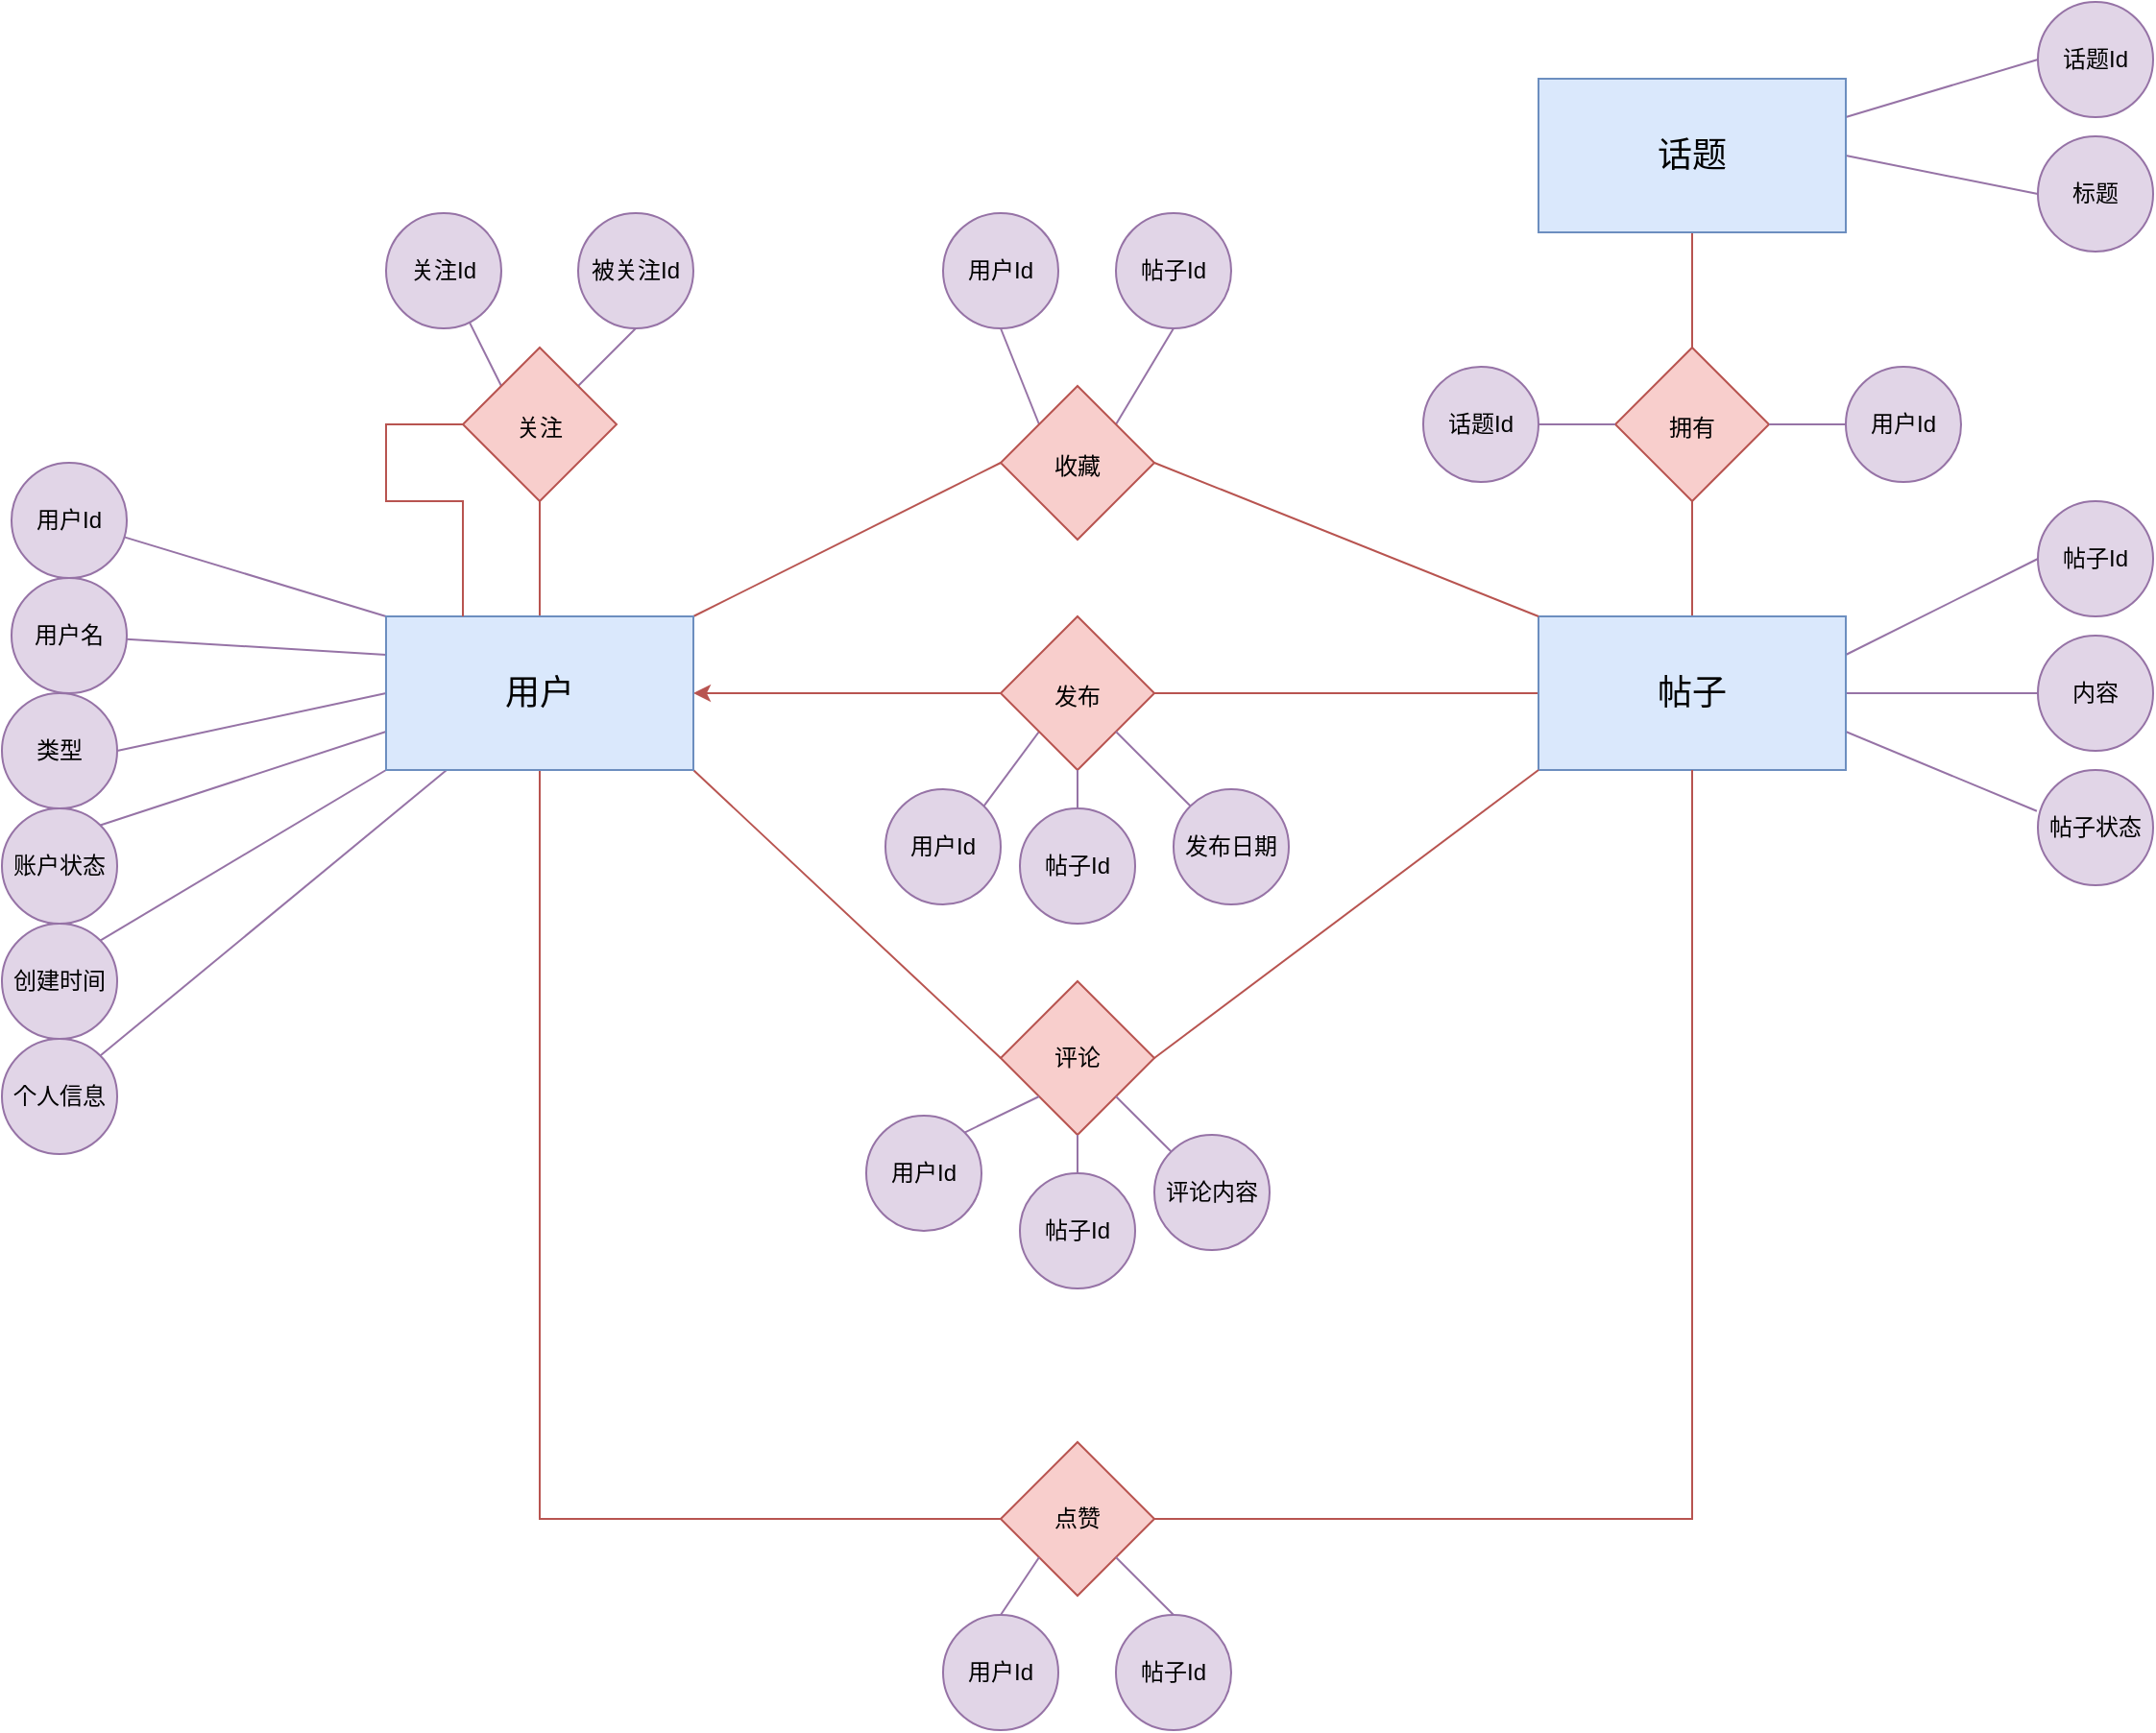 <mxfile version="21.1.8" type="github">
  <diagram name="Page-1" id="42789a77-a242-8287-6e28-9cd8cfd52e62">
    <mxGraphModel dx="1827" dy="1091" grid="1" gridSize="10" guides="1" tooltips="1" connect="1" arrows="1" fold="1" page="1" pageScale="1" pageWidth="1100" pageHeight="850" background="none" math="0" shadow="0">
      <root>
        <mxCell id="0" />
        <mxCell id="1" parent="0" />
        <mxCell id="ZiD4bpsWM2vaAbMM09D3-5" value="" style="rounded=0;orthogonalLoop=1;jettySize=auto;html=1;strokeColor=#b85450;fontColor=#143642;fillColor=#f8cecc;endArrow=none;endFill=0;entryX=0;entryY=0.5;entryDx=0;entryDy=0;strokeWidth=1;" edge="1" parent="1" source="ZiD4bpsWM2vaAbMM09D3-3" target="ZiD4bpsWM2vaAbMM09D3-16">
          <mxGeometry relative="1" as="geometry">
            <mxPoint x="700.0" y="430" as="targetPoint" />
          </mxGeometry>
        </mxCell>
        <mxCell id="ZiD4bpsWM2vaAbMM09D3-4" value="" style="edgeStyle=orthogonalEdgeStyle;rounded=0;orthogonalLoop=1;jettySize=auto;html=1;strokeColor=#b85450;fontColor=#143642;fillColor=#f8cecc;entryX=1;entryY=0.5;entryDx=0;entryDy=0;strokeWidth=1;" edge="1" parent="1" source="ZiD4bpsWM2vaAbMM09D3-3" target="ZiD4bpsWM2vaAbMM09D3-14">
          <mxGeometry relative="1" as="geometry">
            <mxPoint x="400" y="430" as="targetPoint" />
            <Array as="points" />
          </mxGeometry>
        </mxCell>
        <mxCell id="ZiD4bpsWM2vaAbMM09D3-12" value="" style="edgeStyle=orthogonalEdgeStyle;rounded=0;orthogonalLoop=1;jettySize=auto;html=1;strokeColor=#b85450;fontColor=#143642;fillColor=#f8cecc;exitX=0.5;exitY=0;exitDx=0;exitDy=0;endArrow=none;endFill=0;strokeWidth=1;" edge="1" parent="1" source="ZiD4bpsWM2vaAbMM09D3-16" target="ZiD4bpsWM2vaAbMM09D3-11">
          <mxGeometry relative="1" as="geometry">
            <mxPoint x="770" y="480" as="sourcePoint" />
          </mxGeometry>
        </mxCell>
        <mxCell id="ZiD4bpsWM2vaAbMM09D3-13" value="" style="edgeStyle=orthogonalEdgeStyle;rounded=0;orthogonalLoop=1;jettySize=auto;html=1;strokeColor=#b85450;fontColor=#143642;fillColor=#f8cecc;entryX=0.5;entryY=1;entryDx=0;entryDy=0;endArrow=none;endFill=0;exitX=0.5;exitY=0;exitDx=0;exitDy=0;strokeWidth=1;" edge="1" parent="1" source="ZiD4bpsWM2vaAbMM09D3-11" target="ZiD4bpsWM2vaAbMM09D3-15">
          <mxGeometry relative="1" as="geometry">
            <mxPoint x="770" y="730" as="targetPoint" />
          </mxGeometry>
        </mxCell>
        <mxCell id="ZiD4bpsWM2vaAbMM09D3-25" style="rounded=0;orthogonalLoop=1;jettySize=auto;html=1;entryX=0;entryY=0.5;entryDx=0;entryDy=0;strokeColor=#b85450;fontColor=#143642;fillColor=#f8cecc;exitX=1;exitY=1;exitDx=0;exitDy=0;endArrow=none;endFill=0;strokeWidth=1;" edge="1" parent="1" source="ZiD4bpsWM2vaAbMM09D3-14" target="ZiD4bpsWM2vaAbMM09D3-22">
          <mxGeometry relative="1" as="geometry" />
        </mxCell>
        <mxCell id="ZiD4bpsWM2vaAbMM09D3-30" style="rounded=0;orthogonalLoop=1;jettySize=auto;html=1;entryX=0;entryY=0.5;entryDx=0;entryDy=0;strokeColor=#b85450;fontColor=#143642;fillColor=#f8cecc;exitX=0.5;exitY=1;exitDx=0;exitDy=0;edgeStyle=orthogonalEdgeStyle;endArrow=none;endFill=0;strokeWidth=1;" edge="1" parent="1" source="ZiD4bpsWM2vaAbMM09D3-14" target="ZiD4bpsWM2vaAbMM09D3-29">
          <mxGeometry relative="1" as="geometry" />
        </mxCell>
        <mxCell id="ZiD4bpsWM2vaAbMM09D3-33" style="rounded=0;orthogonalLoop=1;jettySize=auto;html=1;entryX=1;entryY=0;entryDx=0;entryDy=0;strokeColor=#b85450;fontColor=#143642;fillColor=#f8cecc;exitX=0;exitY=0.5;exitDx=0;exitDy=0;endArrow=none;endFill=0;strokeWidth=1;" edge="1" parent="1" source="ZiD4bpsWM2vaAbMM09D3-32" target="ZiD4bpsWM2vaAbMM09D3-14">
          <mxGeometry relative="1" as="geometry" />
        </mxCell>
        <mxCell id="ZiD4bpsWM2vaAbMM09D3-36" style="edgeStyle=orthogonalEdgeStyle;rounded=0;orthogonalLoop=1;jettySize=auto;html=1;entryX=0.5;entryY=1;entryDx=0;entryDy=0;strokeColor=#b85450;fontColor=#143642;fillColor=#f8cecc;endArrow=none;endFill=0;strokeWidth=1;" edge="1" parent="1" source="ZiD4bpsWM2vaAbMM09D3-14" target="ZiD4bpsWM2vaAbMM09D3-35">
          <mxGeometry relative="1" as="geometry" />
        </mxCell>
        <mxCell id="ZiD4bpsWM2vaAbMM09D3-40" value="" style="rounded=0;orthogonalLoop=1;jettySize=auto;html=1;strokeColor=#9673a6;fontColor=#143642;fillColor=#e1d5e7;exitX=0;exitY=0.25;exitDx=0;exitDy=0;endArrow=none;endFill=0;" edge="1" parent="1" source="ZiD4bpsWM2vaAbMM09D3-14" target="ZiD4bpsWM2vaAbMM09D3-39">
          <mxGeometry relative="1" as="geometry" />
        </mxCell>
        <mxCell id="ZiD4bpsWM2vaAbMM09D3-44" value="" style="rounded=0;orthogonalLoop=1;jettySize=auto;html=1;strokeColor=#9673a6;fontColor=#143642;fillColor=#e1d5e7;exitX=0;exitY=0;exitDx=0;exitDy=0;endArrow=none;endFill=0;" edge="1" parent="1" source="ZiD4bpsWM2vaAbMM09D3-14" target="ZiD4bpsWM2vaAbMM09D3-43">
          <mxGeometry relative="1" as="geometry" />
        </mxCell>
        <mxCell id="ZiD4bpsWM2vaAbMM09D3-52" style="edgeStyle=none;shape=connector;rounded=0;orthogonalLoop=1;jettySize=auto;html=1;exitX=0;exitY=0.5;exitDx=0;exitDy=0;entryX=1;entryY=0.5;entryDx=0;entryDy=0;labelBackgroundColor=default;strokeColor=#9673a6;fontFamily=Helvetica;fontSize=11;fontColor=#143642;endArrow=none;fillColor=#e1d5e7;endFill=0;" edge="1" parent="1" source="ZiD4bpsWM2vaAbMM09D3-14" target="ZiD4bpsWM2vaAbMM09D3-49">
          <mxGeometry relative="1" as="geometry" />
        </mxCell>
        <mxCell id="ZiD4bpsWM2vaAbMM09D3-56" style="edgeStyle=none;shape=connector;rounded=0;orthogonalLoop=1;jettySize=auto;html=1;exitX=0;exitY=1;exitDx=0;exitDy=0;entryX=1;entryY=0;entryDx=0;entryDy=0;labelBackgroundColor=default;strokeColor=#9673a6;fontFamily=Helvetica;fontSize=11;fontColor=#143642;endArrow=none;fillColor=#e1d5e7;endFill=0;" edge="1" parent="1" source="ZiD4bpsWM2vaAbMM09D3-14" target="ZiD4bpsWM2vaAbMM09D3-54">
          <mxGeometry relative="1" as="geometry" />
        </mxCell>
        <mxCell id="ZiD4bpsWM2vaAbMM09D3-57" style="edgeStyle=none;shape=connector;rounded=0;orthogonalLoop=1;jettySize=auto;html=1;exitX=0;exitY=0.75;exitDx=0;exitDy=0;entryX=1;entryY=0;entryDx=0;entryDy=0;labelBackgroundColor=default;strokeColor=#9673a6;fontFamily=Helvetica;fontSize=11;fontColor=#143642;endArrow=none;fillColor=#e1d5e7;endFill=0;" edge="1" parent="1" source="ZiD4bpsWM2vaAbMM09D3-14" target="ZiD4bpsWM2vaAbMM09D3-55">
          <mxGeometry relative="1" as="geometry" />
        </mxCell>
        <mxCell id="ZiD4bpsWM2vaAbMM09D3-64" value="" style="edgeStyle=none;shape=connector;rounded=0;orthogonalLoop=1;jettySize=auto;html=1;labelBackgroundColor=default;strokeColor=#9673a6;fontFamily=Helvetica;fontSize=11;fontColor=#143642;endArrow=none;endFill=0;fillColor=#e1d5e7;entryX=1;entryY=0;entryDx=0;entryDy=0;" edge="1" parent="1" source="ZiD4bpsWM2vaAbMM09D3-14" target="ZiD4bpsWM2vaAbMM09D3-65">
          <mxGeometry relative="1" as="geometry">
            <mxPoint x="116.324" y="594.5" as="targetPoint" />
          </mxGeometry>
        </mxCell>
        <mxCell id="ZiD4bpsWM2vaAbMM09D3-14" value="&lt;font style=&quot;font-size: 18px;&quot;&gt;用户&lt;/font&gt;" style="rounded=0;whiteSpace=wrap;html=1;strokeColor=#6c8ebf;fillColor=#dae8fc;" vertex="1" parent="1">
          <mxGeometry x="280" y="360" width="160" height="80" as="geometry" />
        </mxCell>
        <mxCell id="ZiD4bpsWM2vaAbMM09D3-73" style="edgeStyle=none;shape=connector;rounded=0;orthogonalLoop=1;jettySize=auto;html=1;exitX=1;exitY=0.5;exitDx=0;exitDy=0;entryX=0;entryY=0.5;entryDx=0;entryDy=0;labelBackgroundColor=default;strokeColor=#9673a6;fontFamily=Helvetica;fontSize=11;fontColor=#143642;endArrow=none;endFill=0;fillColor=#e1d5e7;" edge="1" parent="1" source="ZiD4bpsWM2vaAbMM09D3-15" target="ZiD4bpsWM2vaAbMM09D3-72">
          <mxGeometry relative="1" as="geometry" />
        </mxCell>
        <mxCell id="ZiD4bpsWM2vaAbMM09D3-75" style="edgeStyle=none;shape=connector;rounded=0;orthogonalLoop=1;jettySize=auto;html=1;exitX=1;exitY=0.25;exitDx=0;exitDy=0;entryX=0;entryY=0.5;entryDx=0;entryDy=0;labelBackgroundColor=default;strokeColor=#9673a6;fontFamily=Helvetica;fontSize=11;fontColor=#143642;endArrow=none;endFill=0;fillColor=#e1d5e7;" edge="1" parent="1" source="ZiD4bpsWM2vaAbMM09D3-15" target="ZiD4bpsWM2vaAbMM09D3-74">
          <mxGeometry relative="1" as="geometry" />
        </mxCell>
        <mxCell id="ZiD4bpsWM2vaAbMM09D3-15" value="话题" style="rounded=0;whiteSpace=wrap;html=1;strokeColor=#6c8ebf;fillColor=#dae8fc;fontSize=18;" vertex="1" parent="1">
          <mxGeometry x="880" y="80" width="160" height="80" as="geometry" />
        </mxCell>
        <mxCell id="ZiD4bpsWM2vaAbMM09D3-66" style="edgeStyle=none;shape=connector;rounded=0;orthogonalLoop=1;jettySize=auto;html=1;entryX=1;entryY=0;entryDx=0;entryDy=0;labelBackgroundColor=default;strokeColor=#9673a6;fontFamily=Helvetica;fontSize=11;fontColor=#143642;endArrow=none;endFill=0;fillColor=#e1d5e7;exitX=0;exitY=1;exitDx=0;exitDy=0;" edge="1" parent="1" source="ZiD4bpsWM2vaAbMM09D3-3" target="ZiD4bpsWM2vaAbMM09D3-62">
          <mxGeometry relative="1" as="geometry" />
        </mxCell>
        <mxCell id="ZiD4bpsWM2vaAbMM09D3-68" style="edgeStyle=none;shape=connector;rounded=0;orthogonalLoop=1;jettySize=auto;html=1;exitX=1;exitY=0.25;exitDx=0;exitDy=0;entryX=0;entryY=0.5;entryDx=0;entryDy=0;labelBackgroundColor=default;strokeColor=#9673a6;fontFamily=Helvetica;fontSize=11;fontColor=#143642;endArrow=none;endFill=0;fillColor=#e1d5e7;" edge="1" parent="1" source="ZiD4bpsWM2vaAbMM09D3-16" target="ZiD4bpsWM2vaAbMM09D3-67">
          <mxGeometry relative="1" as="geometry" />
        </mxCell>
        <mxCell id="ZiD4bpsWM2vaAbMM09D3-71" style="edgeStyle=none;shape=connector;rounded=0;orthogonalLoop=1;jettySize=auto;html=1;exitX=1;exitY=0.5;exitDx=0;exitDy=0;entryX=0;entryY=0.5;entryDx=0;entryDy=0;labelBackgroundColor=default;strokeColor=#9673a6;fontFamily=Helvetica;fontSize=11;fontColor=#143642;endArrow=none;endFill=0;fillColor=#e1d5e7;" edge="1" parent="1" source="ZiD4bpsWM2vaAbMM09D3-16" target="ZiD4bpsWM2vaAbMM09D3-70">
          <mxGeometry relative="1" as="geometry" />
        </mxCell>
        <mxCell id="ZiD4bpsWM2vaAbMM09D3-92" style="edgeStyle=none;shape=connector;rounded=0;orthogonalLoop=1;jettySize=auto;html=1;exitX=1;exitY=0.75;exitDx=0;exitDy=0;entryX=-0.009;entryY=0.356;entryDx=0;entryDy=0;entryPerimeter=0;labelBackgroundColor=default;strokeColor=#9673a6;fontFamily=Helvetica;fontSize=11;fontColor=#143642;endArrow=none;endFill=0;fillColor=#e1d5e7;" edge="1" parent="1" source="ZiD4bpsWM2vaAbMM09D3-16" target="ZiD4bpsWM2vaAbMM09D3-91">
          <mxGeometry relative="1" as="geometry" />
        </mxCell>
        <mxCell id="ZiD4bpsWM2vaAbMM09D3-16" value="帖子" style="rounded=0;whiteSpace=wrap;html=1;strokeColor=#6c8ebf;fillColor=#dae8fc;fontSize=18;" vertex="1" parent="1">
          <mxGeometry x="880" y="360" width="160" height="80" as="geometry" />
        </mxCell>
        <mxCell id="ZiD4bpsWM2vaAbMM09D3-26" style="rounded=0;orthogonalLoop=1;jettySize=auto;html=1;entryX=0;entryY=1;entryDx=0;entryDy=0;strokeColor=#b85450;fontColor=#143642;fillColor=#f8cecc;exitX=1;exitY=0.5;exitDx=0;exitDy=0;strokeWidth=1;endArrow=none;endFill=0;" edge="1" parent="1" source="ZiD4bpsWM2vaAbMM09D3-22" target="ZiD4bpsWM2vaAbMM09D3-16">
          <mxGeometry relative="1" as="geometry" />
        </mxCell>
        <mxCell id="ZiD4bpsWM2vaAbMM09D3-31" style="edgeStyle=orthogonalEdgeStyle;rounded=0;orthogonalLoop=1;jettySize=auto;html=1;entryX=0.5;entryY=1;entryDx=0;entryDy=0;strokeColor=#b85450;fontColor=#143642;fillColor=#f8cecc;endArrow=none;endFill=0;strokeWidth=1;" edge="1" parent="1" source="ZiD4bpsWM2vaAbMM09D3-29" target="ZiD4bpsWM2vaAbMM09D3-16">
          <mxGeometry relative="1" as="geometry" />
        </mxCell>
        <mxCell id="ZiD4bpsWM2vaAbMM09D3-34" style="rounded=0;orthogonalLoop=1;jettySize=auto;html=1;entryX=0;entryY=0;entryDx=0;entryDy=0;strokeColor=#b85450;fontColor=#143642;fillColor=#f8cecc;exitX=1;exitY=0.5;exitDx=0;exitDy=0;endArrow=none;endFill=0;strokeWidth=1;" edge="1" parent="1" source="ZiD4bpsWM2vaAbMM09D3-32" target="ZiD4bpsWM2vaAbMM09D3-16">
          <mxGeometry relative="1" as="geometry" />
        </mxCell>
        <mxCell id="ZiD4bpsWM2vaAbMM09D3-37" style="edgeStyle=orthogonalEdgeStyle;rounded=0;orthogonalLoop=1;jettySize=auto;html=1;entryX=0.25;entryY=0;entryDx=0;entryDy=0;strokeColor=#b85450;fontColor=#143642;fillColor=#f8cecc;exitX=0;exitY=0.5;exitDx=0;exitDy=0;endArrow=none;endFill=0;strokeWidth=1;" edge="1" parent="1" source="ZiD4bpsWM2vaAbMM09D3-35" target="ZiD4bpsWM2vaAbMM09D3-14">
          <mxGeometry relative="1" as="geometry">
            <Array as="points">
              <mxPoint x="280" y="260" />
              <mxPoint x="280" y="300" />
              <mxPoint x="320" y="300" />
            </Array>
          </mxGeometry>
        </mxCell>
        <mxCell id="ZiD4bpsWM2vaAbMM09D3-39" value="用户名" style="ellipse;whiteSpace=wrap;html=1;fillColor=#e1d5e7;strokeColor=#9673a6;rounded=0;" vertex="1" parent="1">
          <mxGeometry x="85" y="340" width="60" height="60" as="geometry" />
        </mxCell>
        <mxCell id="ZiD4bpsWM2vaAbMM09D3-43" value="用户Id" style="ellipse;whiteSpace=wrap;html=1;fillColor=#e1d5e7;strokeColor=#9673a6;rounded=0;" vertex="1" parent="1">
          <mxGeometry x="85" y="280" width="60" height="60" as="geometry" />
        </mxCell>
        <mxCell id="ZiD4bpsWM2vaAbMM09D3-3" value="&lt;font style=&quot;font-size: 12px;&quot;&gt;发布&lt;/font&gt;" style="rhombus;whiteSpace=wrap;html=1;fontSize=18;fillColor=#f8cecc;strokeColor=#b85450;labelBackgroundColor=none;" vertex="1" parent="1">
          <mxGeometry x="600" y="360" width="80" height="80" as="geometry" />
        </mxCell>
        <mxCell id="ZiD4bpsWM2vaAbMM09D3-11" value="&lt;font style=&quot;font-size: 12px;&quot;&gt;拥有&lt;/font&gt;" style="rhombus;whiteSpace=wrap;html=1;fontSize=18;fillColor=#f8cecc;strokeColor=#b85450;labelBackgroundColor=none;" vertex="1" parent="1">
          <mxGeometry x="920" y="220" width="80" height="80" as="geometry" />
        </mxCell>
        <mxCell id="ZiD4bpsWM2vaAbMM09D3-22" value="评论" style="rhombus;whiteSpace=wrap;html=1;fontSize=12;fillColor=#f8cecc;strokeColor=#b85450;labelBackgroundColor=none;" vertex="1" parent="1">
          <mxGeometry x="600" y="550" width="80" height="80" as="geometry" />
        </mxCell>
        <mxCell id="ZiD4bpsWM2vaAbMM09D3-29" value="点赞" style="rhombus;whiteSpace=wrap;html=1;fontSize=12;fillColor=#f8cecc;strokeColor=#b85450;labelBackgroundColor=none;" vertex="1" parent="1">
          <mxGeometry x="600" y="790" width="80" height="80" as="geometry" />
        </mxCell>
        <mxCell id="ZiD4bpsWM2vaAbMM09D3-83" style="edgeStyle=none;shape=connector;rounded=0;orthogonalLoop=1;jettySize=auto;html=1;exitX=0;exitY=0;exitDx=0;exitDy=0;entryX=1;entryY=0.5;entryDx=0;entryDy=0;labelBackgroundColor=default;strokeColor=#9673a6;fontFamily=Helvetica;fontSize=11;fontColor=#143642;endArrow=none;endFill=0;fillColor=#e1d5e7;" edge="1" parent="1" source="ZiD4bpsWM2vaAbMM09D3-32" target="ZiD4bpsWM2vaAbMM09D3-81">
          <mxGeometry relative="1" as="geometry" />
        </mxCell>
        <mxCell id="ZiD4bpsWM2vaAbMM09D3-84" style="edgeStyle=none;shape=connector;rounded=0;orthogonalLoop=1;jettySize=auto;html=1;exitX=1;exitY=0;exitDx=0;exitDy=0;entryX=1;entryY=0.5;entryDx=0;entryDy=0;labelBackgroundColor=default;strokeColor=#9673a6;fontFamily=Helvetica;fontSize=11;fontColor=#143642;endArrow=none;endFill=0;fillColor=#e1d5e7;" edge="1" parent="1" source="ZiD4bpsWM2vaAbMM09D3-32" target="ZiD4bpsWM2vaAbMM09D3-82">
          <mxGeometry relative="1" as="geometry" />
        </mxCell>
        <mxCell id="ZiD4bpsWM2vaAbMM09D3-32" value="&lt;font style=&quot;font-size: 12px;&quot;&gt;收藏&lt;/font&gt;" style="rhombus;whiteSpace=wrap;html=1;fontSize=18;fillColor=#f8cecc;strokeColor=#b85450;labelBackgroundColor=none;" vertex="1" parent="1">
          <mxGeometry x="600" y="240" width="80" height="80" as="geometry" />
        </mxCell>
        <mxCell id="ZiD4bpsWM2vaAbMM09D3-78" style="edgeStyle=none;shape=connector;rounded=0;orthogonalLoop=1;jettySize=auto;html=1;exitX=0;exitY=0;exitDx=0;exitDy=0;labelBackgroundColor=default;strokeColor=#9673a6;fontFamily=Helvetica;fontSize=11;fontColor=#143642;endArrow=none;endFill=0;fillColor=#e1d5e7;" edge="1" parent="1" source="ZiD4bpsWM2vaAbMM09D3-35" target="ZiD4bpsWM2vaAbMM09D3-76">
          <mxGeometry relative="1" as="geometry" />
        </mxCell>
        <mxCell id="ZiD4bpsWM2vaAbMM09D3-80" style="edgeStyle=none;shape=connector;rounded=0;orthogonalLoop=1;jettySize=auto;html=1;exitX=1;exitY=0;exitDx=0;exitDy=0;entryX=1;entryY=0.5;entryDx=0;entryDy=0;labelBackgroundColor=default;strokeColor=#9673a6;fontFamily=Helvetica;fontSize=11;fontColor=#143642;endArrow=none;endFill=0;fillColor=#e1d5e7;" edge="1" parent="1" source="ZiD4bpsWM2vaAbMM09D3-35" target="ZiD4bpsWM2vaAbMM09D3-79">
          <mxGeometry relative="1" as="geometry" />
        </mxCell>
        <mxCell id="ZiD4bpsWM2vaAbMM09D3-35" value="&lt;font style=&quot;font-size: 12px;&quot;&gt;关注&lt;/font&gt;" style="rhombus;whiteSpace=wrap;html=1;fontSize=18;fillColor=#f8cecc;strokeColor=#b85450;labelBackgroundColor=none;" vertex="1" parent="1">
          <mxGeometry x="320" y="220" width="80" height="80" as="geometry" />
        </mxCell>
        <mxCell id="ZiD4bpsWM2vaAbMM09D3-49" value="类型" style="ellipse;whiteSpace=wrap;html=1;fillColor=#e1d5e7;strokeColor=#9673a6;rounded=0;" vertex="1" parent="1">
          <mxGeometry x="80" y="400" width="60" height="60" as="geometry" />
        </mxCell>
        <mxCell id="ZiD4bpsWM2vaAbMM09D3-54" value="创建时间" style="ellipse;whiteSpace=wrap;html=1;fillColor=#e1d5e7;strokeColor=#9673a6;rounded=0;" vertex="1" parent="1">
          <mxGeometry x="80" y="520" width="60" height="60" as="geometry" />
        </mxCell>
        <mxCell id="ZiD4bpsWM2vaAbMM09D3-55" value="账户状态" style="ellipse;whiteSpace=wrap;html=1;fillColor=#e1d5e7;strokeColor=#9673a6;rounded=0;" vertex="1" parent="1">
          <mxGeometry x="80" y="460" width="60" height="60" as="geometry" />
        </mxCell>
        <mxCell id="ZiD4bpsWM2vaAbMM09D3-62" value="用户Id" style="ellipse;whiteSpace=wrap;html=1;fillColor=#e1d5e7;strokeColor=#9673a6;rounded=0;" vertex="1" parent="1">
          <mxGeometry x="540" y="450" width="60" height="60" as="geometry" />
        </mxCell>
        <mxCell id="ZiD4bpsWM2vaAbMM09D3-65" value="个人信息" style="ellipse;whiteSpace=wrap;html=1;fillColor=#e1d5e7;strokeColor=#9673a6;rounded=0;" vertex="1" parent="1">
          <mxGeometry x="80" y="580" width="60" height="60" as="geometry" />
        </mxCell>
        <mxCell id="ZiD4bpsWM2vaAbMM09D3-67" value="帖子Id" style="ellipse;whiteSpace=wrap;html=1;fillColor=#e1d5e7;strokeColor=#9673a6;rounded=0;" vertex="1" parent="1">
          <mxGeometry x="1140" y="300" width="60" height="60" as="geometry" />
        </mxCell>
        <mxCell id="ZiD4bpsWM2vaAbMM09D3-70" value="内容" style="ellipse;whiteSpace=wrap;html=1;fillColor=#e1d5e7;strokeColor=#9673a6;rounded=0;" vertex="1" parent="1">
          <mxGeometry x="1140" y="370" width="60" height="60" as="geometry" />
        </mxCell>
        <mxCell id="ZiD4bpsWM2vaAbMM09D3-72" value="&lt;div&gt;标题&lt;br&gt;&lt;/div&gt;" style="ellipse;whiteSpace=wrap;html=1;fillColor=#e1d5e7;strokeColor=#9673a6;rounded=0;" vertex="1" parent="1">
          <mxGeometry x="1140" y="110" width="60" height="60" as="geometry" />
        </mxCell>
        <mxCell id="ZiD4bpsWM2vaAbMM09D3-74" value="&lt;div&gt;话题Id&lt;/div&gt;" style="ellipse;whiteSpace=wrap;html=1;fillColor=#e1d5e7;strokeColor=#9673a6;rounded=0;" vertex="1" parent="1">
          <mxGeometry x="1140" y="40" width="60" height="60" as="geometry" />
        </mxCell>
        <mxCell id="ZiD4bpsWM2vaAbMM09D3-76" value="关注Id" style="ellipse;whiteSpace=wrap;html=1;fillColor=#e1d5e7;strokeColor=#9673a6;rounded=0;" vertex="1" parent="1">
          <mxGeometry x="280" y="150" width="60" height="60" as="geometry" />
        </mxCell>
        <mxCell id="ZiD4bpsWM2vaAbMM09D3-79" value="被关注Id" style="ellipse;whiteSpace=wrap;html=1;fillColor=#e1d5e7;strokeColor=#9673a6;rounded=0;direction=south;" vertex="1" parent="1">
          <mxGeometry x="380" y="150" width="60" height="60" as="geometry" />
        </mxCell>
        <mxCell id="ZiD4bpsWM2vaAbMM09D3-81" value="用户Id" style="ellipse;whiteSpace=wrap;html=1;fillColor=#e1d5e7;strokeColor=#9673a6;rounded=0;direction=south;" vertex="1" parent="1">
          <mxGeometry x="570" y="150" width="60" height="60" as="geometry" />
        </mxCell>
        <mxCell id="ZiD4bpsWM2vaAbMM09D3-82" value="帖子Id" style="ellipse;whiteSpace=wrap;html=1;fillColor=#e1d5e7;strokeColor=#9673a6;rounded=0;direction=south;" vertex="1" parent="1">
          <mxGeometry x="660" y="150" width="60" height="60" as="geometry" />
        </mxCell>
        <mxCell id="ZiD4bpsWM2vaAbMM09D3-90" style="edgeStyle=none;shape=connector;rounded=0;orthogonalLoop=1;jettySize=auto;html=1;exitX=1;exitY=0;exitDx=0;exitDy=0;entryX=0;entryY=1;entryDx=0;entryDy=0;labelBackgroundColor=default;strokeColor=#9673a6;fontFamily=Helvetica;fontSize=11;fontColor=#143642;endArrow=none;endFill=0;fillColor=#e1d5e7;" edge="1" parent="1" source="ZiD4bpsWM2vaAbMM09D3-85" target="ZiD4bpsWM2vaAbMM09D3-22">
          <mxGeometry relative="1" as="geometry" />
        </mxCell>
        <mxCell id="ZiD4bpsWM2vaAbMM09D3-85" value="用户Id" style="ellipse;whiteSpace=wrap;html=1;fillColor=#e1d5e7;strokeColor=#9673a6;rounded=0;" vertex="1" parent="1">
          <mxGeometry x="530" y="620" width="60" height="60" as="geometry" />
        </mxCell>
        <mxCell id="ZiD4bpsWM2vaAbMM09D3-88" value="" style="edgeStyle=none;shape=connector;rounded=0;orthogonalLoop=1;jettySize=auto;html=1;labelBackgroundColor=default;strokeColor=#9673a6;fontFamily=Helvetica;fontSize=11;fontColor=#143642;endArrow=none;endFill=0;fillColor=#e1d5e7;exitX=1;exitY=1;exitDx=0;exitDy=0;" edge="1" parent="1" source="ZiD4bpsWM2vaAbMM09D3-22" target="ZiD4bpsWM2vaAbMM09D3-87">
          <mxGeometry relative="1" as="geometry" />
        </mxCell>
        <mxCell id="ZiD4bpsWM2vaAbMM09D3-89" style="edgeStyle=none;shape=connector;rounded=0;orthogonalLoop=1;jettySize=auto;html=1;exitX=0.5;exitY=0;exitDx=0;exitDy=0;entryX=0.5;entryY=1;entryDx=0;entryDy=0;labelBackgroundColor=default;strokeColor=#9673a6;fontFamily=Helvetica;fontSize=11;fontColor=#143642;endArrow=none;endFill=0;fillColor=#e1d5e7;" edge="1" parent="1" source="ZiD4bpsWM2vaAbMM09D3-86" target="ZiD4bpsWM2vaAbMM09D3-22">
          <mxGeometry relative="1" as="geometry" />
        </mxCell>
        <mxCell id="ZiD4bpsWM2vaAbMM09D3-86" value="帖子Id" style="ellipse;whiteSpace=wrap;html=1;fillColor=#e1d5e7;strokeColor=#9673a6;rounded=0;" vertex="1" parent="1">
          <mxGeometry x="610" y="650" width="60" height="60" as="geometry" />
        </mxCell>
        <mxCell id="ZiD4bpsWM2vaAbMM09D3-87" value="评论内容" style="ellipse;whiteSpace=wrap;html=1;fillColor=#e1d5e7;strokeColor=#9673a6;rounded=0;" vertex="1" parent="1">
          <mxGeometry x="680" y="630" width="60" height="60" as="geometry" />
        </mxCell>
        <mxCell id="ZiD4bpsWM2vaAbMM09D3-91" value="帖子状态" style="ellipse;whiteSpace=wrap;html=1;fillColor=#e1d5e7;strokeColor=#9673a6;rounded=0;" vertex="1" parent="1">
          <mxGeometry x="1140" y="440" width="60" height="60" as="geometry" />
        </mxCell>
        <mxCell id="ZiD4bpsWM2vaAbMM09D3-95" style="edgeStyle=none;shape=connector;rounded=0;orthogonalLoop=1;jettySize=auto;html=1;exitX=0.5;exitY=0;exitDx=0;exitDy=0;entryX=0.5;entryY=1;entryDx=0;entryDy=0;labelBackgroundColor=default;strokeColor=#9673a6;fontFamily=Helvetica;fontSize=11;fontColor=#143642;endArrow=none;endFill=0;fillColor=#e1d5e7;" edge="1" parent="1" source="ZiD4bpsWM2vaAbMM09D3-93" target="ZiD4bpsWM2vaAbMM09D3-3">
          <mxGeometry relative="1" as="geometry" />
        </mxCell>
        <mxCell id="ZiD4bpsWM2vaAbMM09D3-93" value="帖子Id" style="ellipse;whiteSpace=wrap;html=1;fillColor=#e1d5e7;strokeColor=#9673a6;rounded=0;" vertex="1" parent="1">
          <mxGeometry x="610" y="460" width="60" height="60" as="geometry" />
        </mxCell>
        <mxCell id="ZiD4bpsWM2vaAbMM09D3-96" style="edgeStyle=none;shape=connector;rounded=0;orthogonalLoop=1;jettySize=auto;html=1;exitX=0;exitY=0;exitDx=0;exitDy=0;entryX=1;entryY=1;entryDx=0;entryDy=0;labelBackgroundColor=default;strokeColor=#9673a6;fontFamily=Helvetica;fontSize=11;fontColor=#143642;endArrow=none;endFill=0;fillColor=#e1d5e7;" edge="1" parent="1" source="ZiD4bpsWM2vaAbMM09D3-94" target="ZiD4bpsWM2vaAbMM09D3-3">
          <mxGeometry relative="1" as="geometry" />
        </mxCell>
        <mxCell id="ZiD4bpsWM2vaAbMM09D3-94" value="发布日期" style="ellipse;whiteSpace=wrap;html=1;fillColor=#e1d5e7;strokeColor=#9673a6;rounded=0;" vertex="1" parent="1">
          <mxGeometry x="690" y="450" width="60" height="60" as="geometry" />
        </mxCell>
        <mxCell id="ZiD4bpsWM2vaAbMM09D3-107" style="edgeStyle=none;shape=connector;rounded=0;orthogonalLoop=1;jettySize=auto;html=1;exitX=0;exitY=0.5;exitDx=0;exitDy=0;entryX=1;entryY=1;entryDx=0;entryDy=0;labelBackgroundColor=default;strokeColor=#9673a6;fontFamily=Helvetica;fontSize=11;fontColor=#143642;endArrow=none;endFill=0;fillColor=#e1d5e7;" edge="1" parent="1" source="ZiD4bpsWM2vaAbMM09D3-97" target="ZiD4bpsWM2vaAbMM09D3-29">
          <mxGeometry relative="1" as="geometry" />
        </mxCell>
        <mxCell id="ZiD4bpsWM2vaAbMM09D3-97" value="帖子Id" style="ellipse;whiteSpace=wrap;html=1;fillColor=#e1d5e7;strokeColor=#9673a6;rounded=0;direction=south;" vertex="1" parent="1">
          <mxGeometry x="660" y="880" width="60" height="60" as="geometry" />
        </mxCell>
        <mxCell id="ZiD4bpsWM2vaAbMM09D3-106" style="edgeStyle=none;shape=connector;rounded=0;orthogonalLoop=1;jettySize=auto;html=1;exitX=0;exitY=0.5;exitDx=0;exitDy=0;entryX=0;entryY=1;entryDx=0;entryDy=0;labelBackgroundColor=default;strokeColor=#9673a6;fontFamily=Helvetica;fontSize=11;fontColor=#143642;endArrow=none;endFill=0;fillColor=#e1d5e7;" edge="1" parent="1" source="ZiD4bpsWM2vaAbMM09D3-98" target="ZiD4bpsWM2vaAbMM09D3-29">
          <mxGeometry relative="1" as="geometry" />
        </mxCell>
        <mxCell id="ZiD4bpsWM2vaAbMM09D3-98" value="用户Id" style="ellipse;whiteSpace=wrap;html=1;fillColor=#e1d5e7;strokeColor=#9673a6;rounded=0;direction=south;" vertex="1" parent="1">
          <mxGeometry x="570" y="880" width="60" height="60" as="geometry" />
        </mxCell>
        <mxCell id="ZiD4bpsWM2vaAbMM09D3-103" style="edgeStyle=none;shape=connector;rounded=0;orthogonalLoop=1;jettySize=auto;html=1;exitX=1;exitY=0.5;exitDx=0;exitDy=0;entryX=0;entryY=0.5;entryDx=0;entryDy=0;labelBackgroundColor=default;strokeColor=#9673a6;fontFamily=Helvetica;fontSize=11;fontColor=#143642;endArrow=none;endFill=0;fillColor=#e1d5e7;" edge="1" parent="1" source="ZiD4bpsWM2vaAbMM09D3-100" target="ZiD4bpsWM2vaAbMM09D3-11">
          <mxGeometry relative="1" as="geometry" />
        </mxCell>
        <mxCell id="ZiD4bpsWM2vaAbMM09D3-100" value="&lt;div&gt;话题Id&lt;/div&gt;" style="ellipse;whiteSpace=wrap;html=1;fillColor=#e1d5e7;strokeColor=#9673a6;rounded=0;" vertex="1" parent="1">
          <mxGeometry x="820" y="230" width="60" height="60" as="geometry" />
        </mxCell>
        <mxCell id="ZiD4bpsWM2vaAbMM09D3-104" style="edgeStyle=none;shape=connector;rounded=0;orthogonalLoop=1;jettySize=auto;html=1;exitX=0;exitY=0.5;exitDx=0;exitDy=0;entryX=1;entryY=0.5;entryDx=0;entryDy=0;labelBackgroundColor=default;strokeColor=#9673a6;fontFamily=Helvetica;fontSize=11;fontColor=#143642;endArrow=none;endFill=0;fillColor=#e1d5e7;" edge="1" parent="1" source="ZiD4bpsWM2vaAbMM09D3-101" target="ZiD4bpsWM2vaAbMM09D3-11">
          <mxGeometry relative="1" as="geometry" />
        </mxCell>
        <mxCell id="ZiD4bpsWM2vaAbMM09D3-101" value="&lt;div&gt;用户Id&lt;/div&gt;" style="ellipse;whiteSpace=wrap;html=1;fillColor=#e1d5e7;strokeColor=#9673a6;rounded=0;" vertex="1" parent="1">
          <mxGeometry x="1040" y="230" width="60" height="60" as="geometry" />
        </mxCell>
      </root>
    </mxGraphModel>
  </diagram>
</mxfile>
